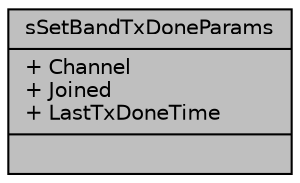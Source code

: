 digraph "sSetBandTxDoneParams"
{
  edge [fontname="Helvetica",fontsize="10",labelfontname="Helvetica",labelfontsize="10"];
  node [fontname="Helvetica",fontsize="10",shape=record];
  Node1 [label="{sSetBandTxDoneParams\n|+ Channel\l+ Joined\l+ LastTxDoneTime\l|}",height=0.2,width=0.4,color="black", fillcolor="grey75", style="filled", fontcolor="black"];
}
